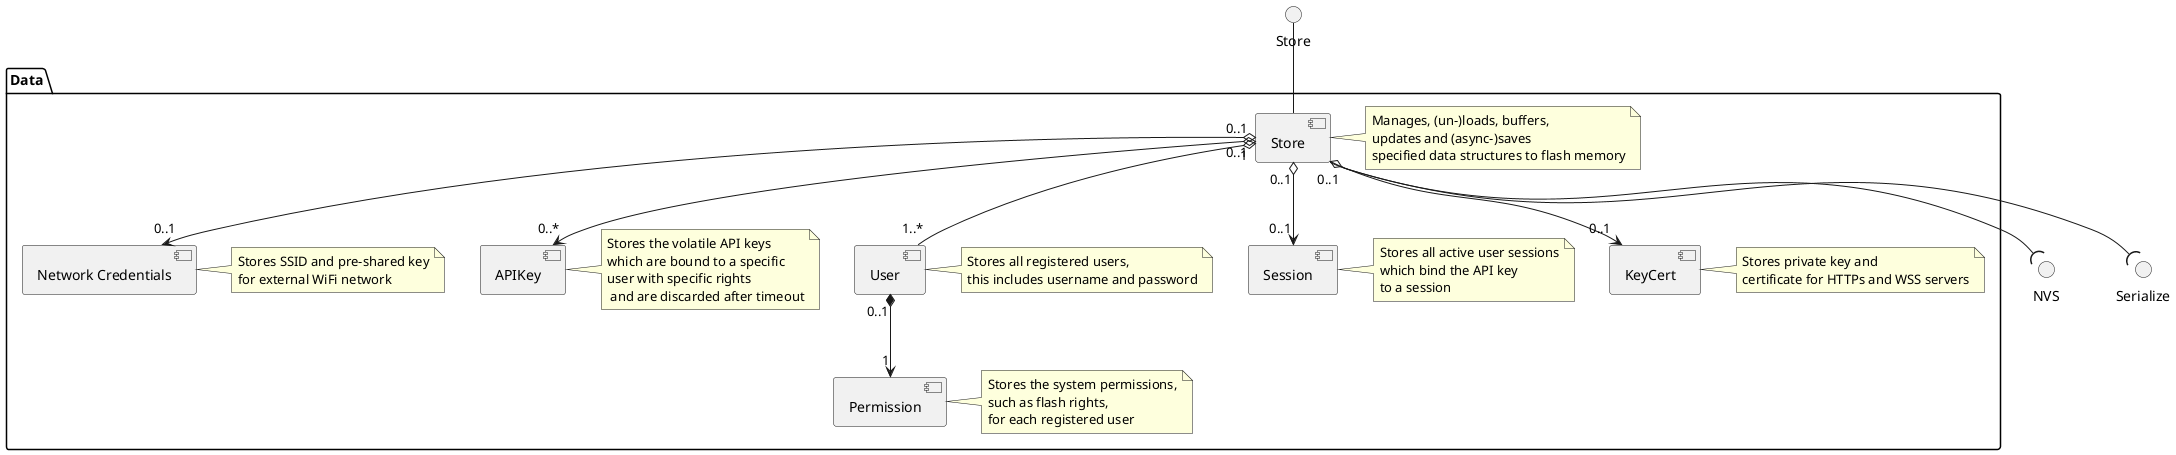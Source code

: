 @startuml
interface "Store" as Store

interface "NVS" as nvshalinterface
interface "Serialize" as serializer

package Data {
    component "Store" as store
    component "Permission" as persmissions
    component "User" as users
    component "Network Credentials" as netcredentials
    component "Session" as sessions
    component "APIKey" as apikey
    component "KeyCert" as keycert

    note right of store : Manages, (un-)loads, buffers,\nupdates and (async-)saves\nspecified data structures to flash memory
    note right of netcredentials : Stores SSID and pre-shared key\nfor external WiFi network
    note right of apikey : Stores the volatile API keys\nwhich are bound to a specific\nuser with specific rights\n and are discarded after timeout
    note right of users : Stores all registered users,\nthis includes username and password
    note right of persmissions : Stores the system permissions,\nsuch as flash rights,\nfor each registered user
    note right of sessions : Stores all active user sessions\nwhich bind the API key\nto a session
    note right of keycert : Stores private key and\ncertificate for HTTPs and WSS servers

    store -up- Store

    store "0..1" o--> "0..1" keycert
    store "0..1" o--> "0..1" sessions
    store "0..1" o--> "0..1" netcredentials
    store "0..1" o--> "0..*" apikey
    store "1" o-- "1..*" users
    users "0..1" *--> "1" persmissions

    store -down-(nvshalinterface
    store -down-(serializer
}
@enduml